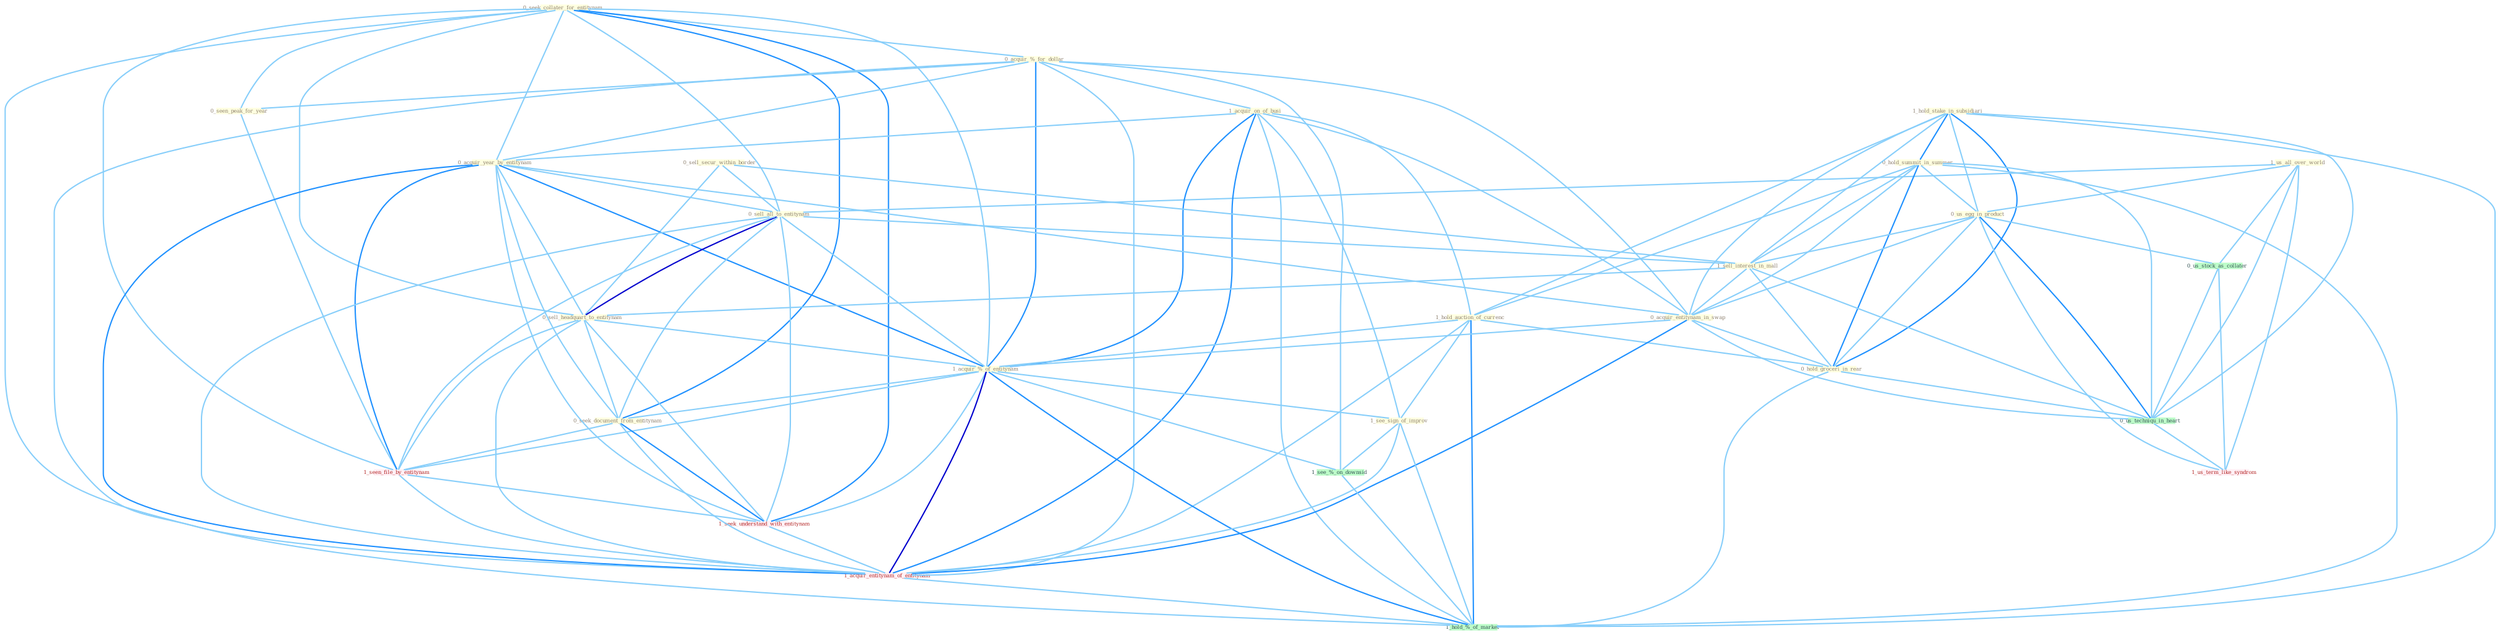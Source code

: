 Graph G{ 
    node
    [shape=polygon,style=filled,width=.5,height=.06,color="#BDFCC9",fixedsize=true,fontsize=4,
    fontcolor="#2f4f4f"];
    {node
    [color="#ffffe0", fontcolor="#8b7d6b"] "0_seek_collater_for_entitynam " "1_hold_stake_in_subsidiari " "0_acquir_%_for_dollar " "1_us_all_over_world " "0_hold_summit_in_summer " "0_us_egg_in_product " "1_acquir_on_of_busi " "0_seen_peak_for_year " "1_hold_auction_of_currenc " "0_sell_secur_within_border " "0_acquir_year_by_entitynam " "0_sell_all_to_entitynam " "1_sell_interest_in_mall " "0_acquir_entitynam_in_swap " "0_hold_groceri_in_rear " "0_sell_headquart_to_entitynam " "1_acquir_%_of_entitynam " "1_see_sign_of_improv " "0_seek_document_from_entitynam "}
{node [color="#fff0f5", fontcolor="#b22222"] "1_seen_file_by_entitynam " "1_seek_understand_with_entitynam " "1_acquir_entitynam_of_entitynam " "1_us_term_like_syndrom "}
edge [color="#B0E2FF"];

	"0_seek_collater_for_entitynam " -- "0_acquir_%_for_dollar " [w="1", color="#87cefa" ];
	"0_seek_collater_for_entitynam " -- "0_seen_peak_for_year " [w="1", color="#87cefa" ];
	"0_seek_collater_for_entitynam " -- "0_acquir_year_by_entitynam " [w="1", color="#87cefa" ];
	"0_seek_collater_for_entitynam " -- "0_sell_all_to_entitynam " [w="1", color="#87cefa" ];
	"0_seek_collater_for_entitynam " -- "0_sell_headquart_to_entitynam " [w="1", color="#87cefa" ];
	"0_seek_collater_for_entitynam " -- "1_acquir_%_of_entitynam " [w="1", color="#87cefa" ];
	"0_seek_collater_for_entitynam " -- "0_seek_document_from_entitynam " [w="2", color="#1e90ff" , len=0.8];
	"0_seek_collater_for_entitynam " -- "1_seen_file_by_entitynam " [w="1", color="#87cefa" ];
	"0_seek_collater_for_entitynam " -- "1_seek_understand_with_entitynam " [w="2", color="#1e90ff" , len=0.8];
	"0_seek_collater_for_entitynam " -- "1_acquir_entitynam_of_entitynam " [w="1", color="#87cefa" ];
	"1_hold_stake_in_subsidiari " -- "0_hold_summit_in_summer " [w="2", color="#1e90ff" , len=0.8];
	"1_hold_stake_in_subsidiari " -- "0_us_egg_in_product " [w="1", color="#87cefa" ];
	"1_hold_stake_in_subsidiari " -- "1_hold_auction_of_currenc " [w="1", color="#87cefa" ];
	"1_hold_stake_in_subsidiari " -- "1_sell_interest_in_mall " [w="1", color="#87cefa" ];
	"1_hold_stake_in_subsidiari " -- "0_acquir_entitynam_in_swap " [w="1", color="#87cefa" ];
	"1_hold_stake_in_subsidiari " -- "0_hold_groceri_in_rear " [w="2", color="#1e90ff" , len=0.8];
	"1_hold_stake_in_subsidiari " -- "0_us_techniqu_in_heart " [w="1", color="#87cefa" ];
	"1_hold_stake_in_subsidiari " -- "1_hold_%_of_market " [w="1", color="#87cefa" ];
	"0_acquir_%_for_dollar " -- "1_acquir_on_of_busi " [w="1", color="#87cefa" ];
	"0_acquir_%_for_dollar " -- "0_seen_peak_for_year " [w="1", color="#87cefa" ];
	"0_acquir_%_for_dollar " -- "0_acquir_year_by_entitynam " [w="1", color="#87cefa" ];
	"0_acquir_%_for_dollar " -- "0_acquir_entitynam_in_swap " [w="1", color="#87cefa" ];
	"0_acquir_%_for_dollar " -- "1_acquir_%_of_entitynam " [w="2", color="#1e90ff" , len=0.8];
	"0_acquir_%_for_dollar " -- "1_acquir_entitynam_of_entitynam " [w="1", color="#87cefa" ];
	"0_acquir_%_for_dollar " -- "1_see_%_on_downsid " [w="1", color="#87cefa" ];
	"0_acquir_%_for_dollar " -- "1_hold_%_of_market " [w="1", color="#87cefa" ];
	"1_us_all_over_world " -- "0_us_egg_in_product " [w="1", color="#87cefa" ];
	"1_us_all_over_world " -- "0_sell_all_to_entitynam " [w="1", color="#87cefa" ];
	"1_us_all_over_world " -- "0_us_stock_as_collater " [w="1", color="#87cefa" ];
	"1_us_all_over_world " -- "0_us_techniqu_in_heart " [w="1", color="#87cefa" ];
	"1_us_all_over_world " -- "1_us_term_like_syndrom " [w="1", color="#87cefa" ];
	"0_hold_summit_in_summer " -- "0_us_egg_in_product " [w="1", color="#87cefa" ];
	"0_hold_summit_in_summer " -- "1_hold_auction_of_currenc " [w="1", color="#87cefa" ];
	"0_hold_summit_in_summer " -- "1_sell_interest_in_mall " [w="1", color="#87cefa" ];
	"0_hold_summit_in_summer " -- "0_acquir_entitynam_in_swap " [w="1", color="#87cefa" ];
	"0_hold_summit_in_summer " -- "0_hold_groceri_in_rear " [w="2", color="#1e90ff" , len=0.8];
	"0_hold_summit_in_summer " -- "0_us_techniqu_in_heart " [w="1", color="#87cefa" ];
	"0_hold_summit_in_summer " -- "1_hold_%_of_market " [w="1", color="#87cefa" ];
	"0_us_egg_in_product " -- "1_sell_interest_in_mall " [w="1", color="#87cefa" ];
	"0_us_egg_in_product " -- "0_acquir_entitynam_in_swap " [w="1", color="#87cefa" ];
	"0_us_egg_in_product " -- "0_hold_groceri_in_rear " [w="1", color="#87cefa" ];
	"0_us_egg_in_product " -- "0_us_stock_as_collater " [w="1", color="#87cefa" ];
	"0_us_egg_in_product " -- "0_us_techniqu_in_heart " [w="2", color="#1e90ff" , len=0.8];
	"0_us_egg_in_product " -- "1_us_term_like_syndrom " [w="1", color="#87cefa" ];
	"1_acquir_on_of_busi " -- "1_hold_auction_of_currenc " [w="1", color="#87cefa" ];
	"1_acquir_on_of_busi " -- "0_acquir_year_by_entitynam " [w="1", color="#87cefa" ];
	"1_acquir_on_of_busi " -- "0_acquir_entitynam_in_swap " [w="1", color="#87cefa" ];
	"1_acquir_on_of_busi " -- "1_acquir_%_of_entitynam " [w="2", color="#1e90ff" , len=0.8];
	"1_acquir_on_of_busi " -- "1_see_sign_of_improv " [w="1", color="#87cefa" ];
	"1_acquir_on_of_busi " -- "1_acquir_entitynam_of_entitynam " [w="2", color="#1e90ff" , len=0.8];
	"1_acquir_on_of_busi " -- "1_hold_%_of_market " [w="1", color="#87cefa" ];
	"0_seen_peak_for_year " -- "1_seen_file_by_entitynam " [w="1", color="#87cefa" ];
	"1_hold_auction_of_currenc " -- "0_hold_groceri_in_rear " [w="1", color="#87cefa" ];
	"1_hold_auction_of_currenc " -- "1_acquir_%_of_entitynam " [w="1", color="#87cefa" ];
	"1_hold_auction_of_currenc " -- "1_see_sign_of_improv " [w="1", color="#87cefa" ];
	"1_hold_auction_of_currenc " -- "1_acquir_entitynam_of_entitynam " [w="1", color="#87cefa" ];
	"1_hold_auction_of_currenc " -- "1_hold_%_of_market " [w="2", color="#1e90ff" , len=0.8];
	"0_sell_secur_within_border " -- "0_sell_all_to_entitynam " [w="1", color="#87cefa" ];
	"0_sell_secur_within_border " -- "1_sell_interest_in_mall " [w="1", color="#87cefa" ];
	"0_sell_secur_within_border " -- "0_sell_headquart_to_entitynam " [w="1", color="#87cefa" ];
	"0_acquir_year_by_entitynam " -- "0_sell_all_to_entitynam " [w="1", color="#87cefa" ];
	"0_acquir_year_by_entitynam " -- "0_acquir_entitynam_in_swap " [w="1", color="#87cefa" ];
	"0_acquir_year_by_entitynam " -- "0_sell_headquart_to_entitynam " [w="1", color="#87cefa" ];
	"0_acquir_year_by_entitynam " -- "1_acquir_%_of_entitynam " [w="2", color="#1e90ff" , len=0.8];
	"0_acquir_year_by_entitynam " -- "0_seek_document_from_entitynam " [w="1", color="#87cefa" ];
	"0_acquir_year_by_entitynam " -- "1_seen_file_by_entitynam " [w="2", color="#1e90ff" , len=0.8];
	"0_acquir_year_by_entitynam " -- "1_seek_understand_with_entitynam " [w="1", color="#87cefa" ];
	"0_acquir_year_by_entitynam " -- "1_acquir_entitynam_of_entitynam " [w="2", color="#1e90ff" , len=0.8];
	"0_sell_all_to_entitynam " -- "1_sell_interest_in_mall " [w="1", color="#87cefa" ];
	"0_sell_all_to_entitynam " -- "0_sell_headquart_to_entitynam " [w="3", color="#0000cd" , len=0.6];
	"0_sell_all_to_entitynam " -- "1_acquir_%_of_entitynam " [w="1", color="#87cefa" ];
	"0_sell_all_to_entitynam " -- "0_seek_document_from_entitynam " [w="1", color="#87cefa" ];
	"0_sell_all_to_entitynam " -- "1_seen_file_by_entitynam " [w="1", color="#87cefa" ];
	"0_sell_all_to_entitynam " -- "1_seek_understand_with_entitynam " [w="1", color="#87cefa" ];
	"0_sell_all_to_entitynam " -- "1_acquir_entitynam_of_entitynam " [w="1", color="#87cefa" ];
	"1_sell_interest_in_mall " -- "0_acquir_entitynam_in_swap " [w="1", color="#87cefa" ];
	"1_sell_interest_in_mall " -- "0_hold_groceri_in_rear " [w="1", color="#87cefa" ];
	"1_sell_interest_in_mall " -- "0_sell_headquart_to_entitynam " [w="1", color="#87cefa" ];
	"1_sell_interest_in_mall " -- "0_us_techniqu_in_heart " [w="1", color="#87cefa" ];
	"0_acquir_entitynam_in_swap " -- "0_hold_groceri_in_rear " [w="1", color="#87cefa" ];
	"0_acquir_entitynam_in_swap " -- "1_acquir_%_of_entitynam " [w="1", color="#87cefa" ];
	"0_acquir_entitynam_in_swap " -- "1_acquir_entitynam_of_entitynam " [w="2", color="#1e90ff" , len=0.8];
	"0_acquir_entitynam_in_swap " -- "0_us_techniqu_in_heart " [w="1", color="#87cefa" ];
	"0_hold_groceri_in_rear " -- "0_us_techniqu_in_heart " [w="1", color="#87cefa" ];
	"0_hold_groceri_in_rear " -- "1_hold_%_of_market " [w="1", color="#87cefa" ];
	"0_sell_headquart_to_entitynam " -- "1_acquir_%_of_entitynam " [w="1", color="#87cefa" ];
	"0_sell_headquart_to_entitynam " -- "0_seek_document_from_entitynam " [w="1", color="#87cefa" ];
	"0_sell_headquart_to_entitynam " -- "1_seen_file_by_entitynam " [w="1", color="#87cefa" ];
	"0_sell_headquart_to_entitynam " -- "1_seek_understand_with_entitynam " [w="1", color="#87cefa" ];
	"0_sell_headquart_to_entitynam " -- "1_acquir_entitynam_of_entitynam " [w="1", color="#87cefa" ];
	"1_acquir_%_of_entitynam " -- "1_see_sign_of_improv " [w="1", color="#87cefa" ];
	"1_acquir_%_of_entitynam " -- "0_seek_document_from_entitynam " [w="1", color="#87cefa" ];
	"1_acquir_%_of_entitynam " -- "1_seen_file_by_entitynam " [w="1", color="#87cefa" ];
	"1_acquir_%_of_entitynam " -- "1_seek_understand_with_entitynam " [w="1", color="#87cefa" ];
	"1_acquir_%_of_entitynam " -- "1_acquir_entitynam_of_entitynam " [w="3", color="#0000cd" , len=0.6];
	"1_acquir_%_of_entitynam " -- "1_see_%_on_downsid " [w="1", color="#87cefa" ];
	"1_acquir_%_of_entitynam " -- "1_hold_%_of_market " [w="2", color="#1e90ff" , len=0.8];
	"1_see_sign_of_improv " -- "1_acquir_entitynam_of_entitynam " [w="1", color="#87cefa" ];
	"1_see_sign_of_improv " -- "1_see_%_on_downsid " [w="1", color="#87cefa" ];
	"1_see_sign_of_improv " -- "1_hold_%_of_market " [w="1", color="#87cefa" ];
	"0_seek_document_from_entitynam " -- "1_seen_file_by_entitynam " [w="1", color="#87cefa" ];
	"0_seek_document_from_entitynam " -- "1_seek_understand_with_entitynam " [w="2", color="#1e90ff" , len=0.8];
	"0_seek_document_from_entitynam " -- "1_acquir_entitynam_of_entitynam " [w="1", color="#87cefa" ];
	"1_seen_file_by_entitynam " -- "1_seek_understand_with_entitynam " [w="1", color="#87cefa" ];
	"1_seen_file_by_entitynam " -- "1_acquir_entitynam_of_entitynam " [w="1", color="#87cefa" ];
	"0_us_stock_as_collater " -- "0_us_techniqu_in_heart " [w="1", color="#87cefa" ];
	"0_us_stock_as_collater " -- "1_us_term_like_syndrom " [w="1", color="#87cefa" ];
	"1_seek_understand_with_entitynam " -- "1_acquir_entitynam_of_entitynam " [w="1", color="#87cefa" ];
	"1_acquir_entitynam_of_entitynam " -- "1_hold_%_of_market " [w="1", color="#87cefa" ];
	"0_us_techniqu_in_heart " -- "1_us_term_like_syndrom " [w="1", color="#87cefa" ];
	"1_see_%_on_downsid " -- "1_hold_%_of_market " [w="1", color="#87cefa" ];
}